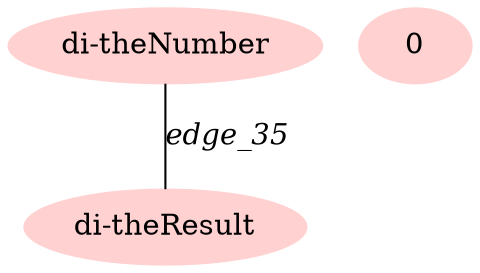 digraph g{node_32 [shape=ellipse, style=filled, color="#ffd1d1", label="di-theNumber" ]
node_33 [shape=ellipse, style=filled, color="#ffd1d1", label="di-theResult" ]
node_34 [shape=ellipse, style=filled, color="#ffd1d1", label="0" ]
node_32 -> node_33 [dir=none, arrowHead=none, fontname="Times-Italic", label="edge_35" ]
}